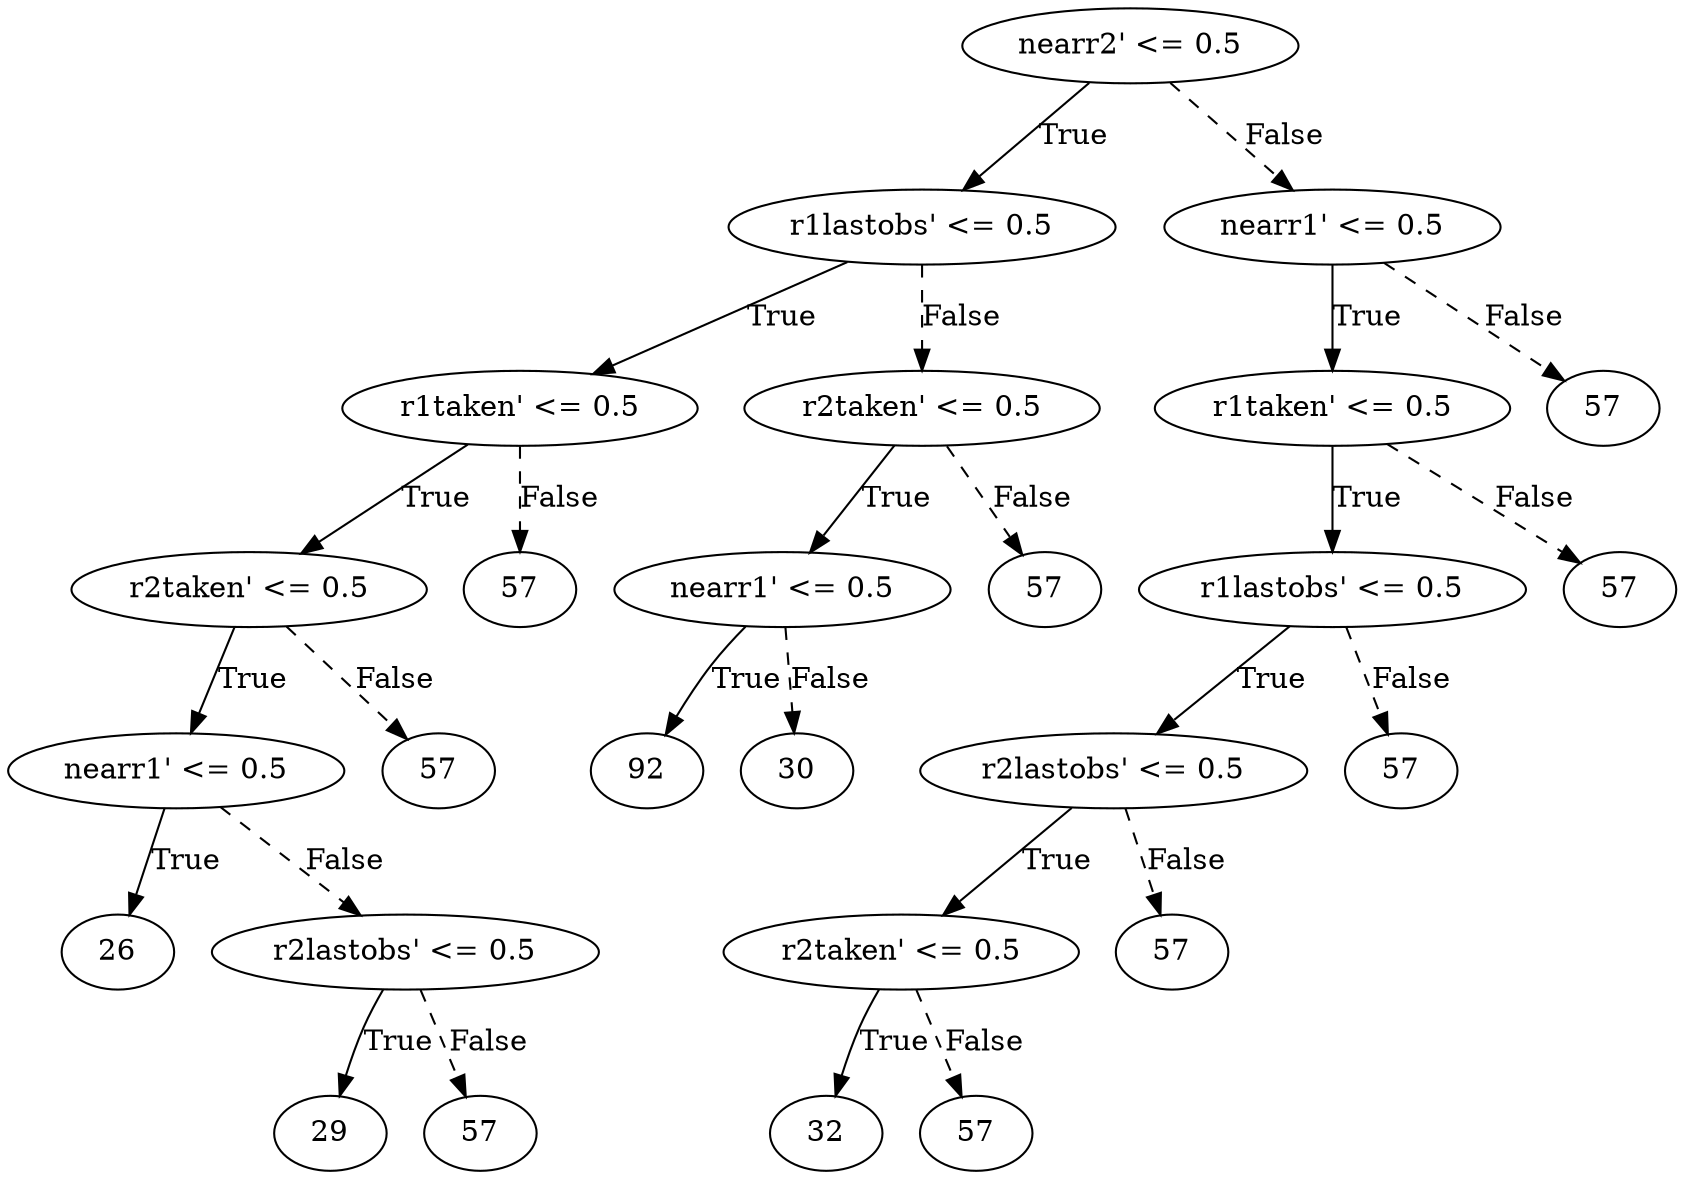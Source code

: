 digraph {
0 [label="nearr2' <= 0.5"];
1 [label="r1lastobs' <= 0.5"];
2 [label="r1taken' <= 0.5"];
3 [label="r2taken' <= 0.5"];
4 [label="nearr1' <= 0.5"];
5 [label="26"];
4 -> 5 [label="True"];
6 [label="r2lastobs' <= 0.5"];
7 [label="29"];
6 -> 7 [label="True"];
8 [label="57"];
6 -> 8 [style="dashed", label="False"];
4 -> 6 [style="dashed", label="False"];
3 -> 4 [label="True"];
9 [label="57"];
3 -> 9 [style="dashed", label="False"];
2 -> 3 [label="True"];
10 [label="57"];
2 -> 10 [style="dashed", label="False"];
1 -> 2 [label="True"];
11 [label="r2taken' <= 0.5"];
12 [label="nearr1' <= 0.5"];
13 [label="92"];
12 -> 13 [label="True"];
14 [label="30"];
12 -> 14 [style="dashed", label="False"];
11 -> 12 [label="True"];
15 [label="57"];
11 -> 15 [style="dashed", label="False"];
1 -> 11 [style="dashed", label="False"];
0 -> 1 [label="True"];
16 [label="nearr1' <= 0.5"];
17 [label="r1taken' <= 0.5"];
18 [label="r1lastobs' <= 0.5"];
19 [label="r2lastobs' <= 0.5"];
20 [label="r2taken' <= 0.5"];
21 [label="32"];
20 -> 21 [label="True"];
22 [label="57"];
20 -> 22 [style="dashed", label="False"];
19 -> 20 [label="True"];
23 [label="57"];
19 -> 23 [style="dashed", label="False"];
18 -> 19 [label="True"];
24 [label="57"];
18 -> 24 [style="dashed", label="False"];
17 -> 18 [label="True"];
25 [label="57"];
17 -> 25 [style="dashed", label="False"];
16 -> 17 [label="True"];
26 [label="57"];
16 -> 26 [style="dashed", label="False"];
0 -> 16 [style="dashed", label="False"];

}